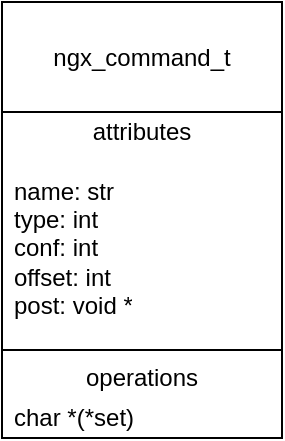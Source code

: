 <mxfile>
    <diagram id="eGARJFYBthcH-onRptO8" name="Page-1">
        <mxGraphModel dx="906" dy="599" grid="1" gridSize="10" guides="1" tooltips="1" connect="1" arrows="1" fold="1" page="1" pageScale="1" pageWidth="850" pageHeight="1100" math="0" shadow="0">
            <root>
                <mxCell id="0"/>
                <mxCell id="1" parent="0"/>
                <mxCell id="6" value="&lt;div&gt;&lt;br&gt;&lt;/div&gt;ngx_command_t" style="swimlane;fontStyle=0;align=center;verticalAlign=top;childLayout=stackLayout;horizontal=1;startSize=55;horizontalStack=0;resizeParent=1;resizeParentMax=0;resizeLast=0;collapsible=0;marginBottom=0;html=1;whiteSpace=wrap;" vertex="1" parent="1">
                    <mxGeometry x="120" y="20" width="140" height="218" as="geometry"/>
                </mxCell>
                <mxCell id="7" value="attributes" style="text;html=1;strokeColor=none;fillColor=none;align=center;verticalAlign=middle;spacingLeft=4;spacingRight=4;overflow=hidden;rotatable=0;points=[[0,0.5],[1,0.5]];portConstraint=eastwest;whiteSpace=wrap;" vertex="1" parent="6">
                    <mxGeometry y="55" width="140" height="20" as="geometry"/>
                </mxCell>
                <mxCell id="8" value="name: str&lt;div&gt;type: int&lt;/div&gt;&lt;div&gt;conf: int&lt;/div&gt;&lt;div&gt;offset: int&lt;/div&gt;&lt;div&gt;post: void *&lt;/div&gt;" style="text;html=1;strokeColor=none;fillColor=none;align=left;verticalAlign=middle;spacingLeft=4;spacingRight=4;overflow=hidden;rotatable=0;points=[[0,0.5],[1,0.5]];portConstraint=eastwest;whiteSpace=wrap;" vertex="1" parent="6">
                    <mxGeometry y="75" width="140" height="95" as="geometry"/>
                </mxCell>
                <mxCell id="11" value="" style="line;strokeWidth=1;fillColor=none;align=left;verticalAlign=middle;spacingTop=-1;spacingLeft=3;spacingRight=3;rotatable=0;labelPosition=right;points=[];portConstraint=eastwest;" vertex="1" parent="6">
                    <mxGeometry y="170" width="140" height="8" as="geometry"/>
                </mxCell>
                <mxCell id="12" value="operations" style="text;html=1;strokeColor=none;fillColor=none;align=center;verticalAlign=middle;spacingLeft=4;spacingRight=4;overflow=hidden;rotatable=0;points=[[0,0.5],[1,0.5]];portConstraint=eastwest;whiteSpace=wrap;" vertex="1" parent="6">
                    <mxGeometry y="178" width="140" height="20" as="geometry"/>
                </mxCell>
                <mxCell id="13" value="char *(*set)" style="text;html=1;strokeColor=none;fillColor=none;align=left;verticalAlign=middle;spacingLeft=4;spacingRight=4;overflow=hidden;rotatable=0;points=[[0,0.5],[1,0.5]];portConstraint=eastwest;whiteSpace=wrap;" vertex="1" parent="6">
                    <mxGeometry y="198" width="140" height="20" as="geometry"/>
                </mxCell>
            </root>
        </mxGraphModel>
    </diagram>
</mxfile>